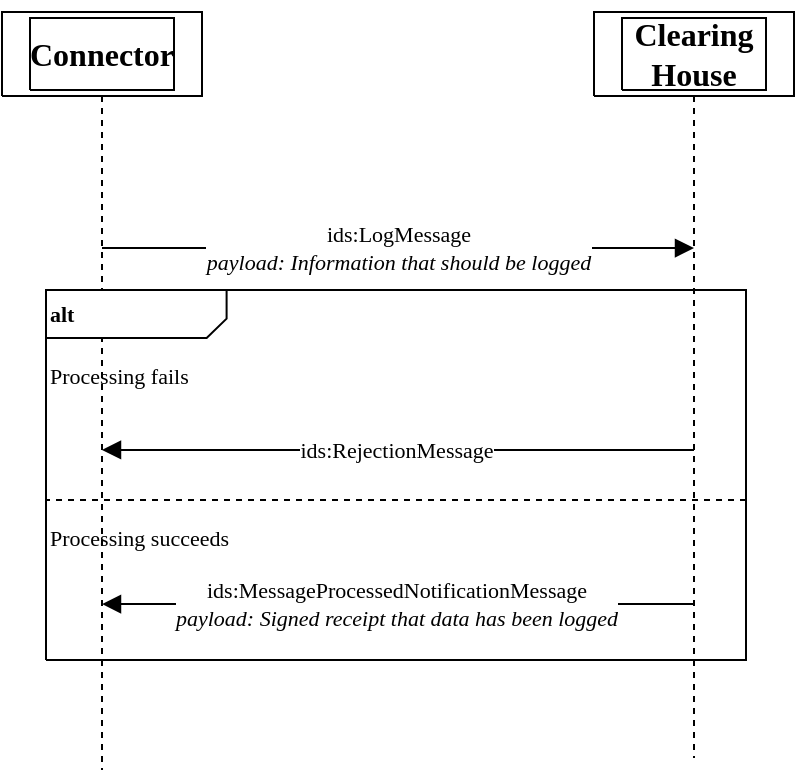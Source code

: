 <mxfile version="15.5.2"><diagram name="Zeichenblatt-1" id="Zeichenblatt-1"><mxGraphModel dx="941" dy="566" grid="1" gridSize="10" guides="1" tooltips="1" connect="1" arrows="1" fold="1" page="1" pageScale="1" pageWidth="827" pageHeight="1169" math="0" shadow="0"><root><mxCell id="0"/><mxCell id="1" value="Verbinder" parent="0"/><mxCell id="2" style="vsdxID=1000;fillColor=#FFFFFF;gradientColor=none;shape=stencil(nZBLDoAgDERP0z3SIyjew0SURgSD+Lu9kMZoXLhwN9O+tukAlrNpJg1SzDH4QW/URgNYgZTkjA4UkwJUgGXng+6DX1zLfmoymdXo17xh5zmRJ6Q42BWCfc2oJfdAr+Yv+AP9Cb7OJ3H/2JG1HNGz/84klThPVCc=);labelBackgroundColor=none;rounded=0;html=1;whiteSpace=wrap;" parent="1" vertex="1"><mxGeometry x="168" y="141" width="100" height="42" as="geometry"/></mxCell><mxCell id="3" style="vsdxID=1001;fillColor=#FFFFFF;gradientColor=none;shape=stencil(nZBLDoAgDERP0z3SIyjew0SURgSD+Lu9kMZoXLhwN9O+tukAlrNpJg1SzDH4QW/URgNYgZTkjA4UkwJUgGXng+6DX1zLfmoymdXo17xh5zmRJ6Q42BWCfc2oJfdAr+Yv+AP9Cb7OJ3H/2JG1HNGz/84klThPVCc=);labelBackgroundColor=none;rounded=0;html=1;whiteSpace=wrap;" parent="2" vertex="1"><mxGeometry x="14" y="3" width="72" height="36" as="geometry"/></mxCell><mxCell id="4" style="vsdxID=1002;fillColor=#FFFFFF;gradientColor=none;shape=stencil(1VFBDsIgEHwNRxKE+IJa/7GxSyFiaRa07e+FLImtB+/eZnZmdgkjTJcczCi0SpniHRc/ZCfMRWjtJ4fkc0HC9MJ0NhKOFJ/TwHyG6qzoEV91w8q5s6oRrTamJ8X8yl6gW9GoeZuVtgP9vUitElafJMUM2cfpEA1AI8pyRNoAYwuylBbEeTf+h2cV8Plm60Pglvb6dy1lxJWa/g0=);labelBackgroundColor=none;rounded=0;html=1;whiteSpace=wrap;" parent="2" vertex="1"><mxGeometry x="38" y="-5" width="24" height="1" as="geometry"/></mxCell><mxCell id="5" style="vsdxID=1004;edgeStyle=none;dashed=1;startArrow=none;endArrow=none;startSize=5;endSize=5;spacingTop=0;spacingBottom=0;spacingLeft=0;spacingRight=0;verticalAlign=middle;html=1;labelBackgroundColor=#ffffff;rounded=0;" parent="2" edge="1"><mxGeometry relative="1" as="geometry"><Array as="points"/><mxPoint x="50" y="42" as="sourcePoint"/><mxPoint x="50" y="379" as="targetPoint"/></mxGeometry></mxCell><mxCell id="6" value="&lt;font style=&quot;font-size: 16px ; font-family: &amp;#34;calibri&amp;#34; ; color: #000000 ; direction: ltr ; letter-spacing: 0px ; line-height: 120% ; opacity: 1&quot;&gt;&lt;b&gt;Connector&lt;br&gt;&lt;/b&gt;&lt;/font&gt;" style="text;vsdxID=1000;fillColor=none;gradientColor=none;labelBackgroundColor=none;rounded=0;html=1;whiteSpace=wrap;verticalAlign=middle;align=center;strokeColor=none;;html=1;" parent="2" vertex="1"><mxGeometry width="100.15" height="42" as="geometry"/></mxCell><mxCell id="7" style="vsdxID=1005;shape=stencil(nZBLDoAgDERP0z3SIyjew0SURgSD+Lu9kMZoXLhwN9O+tukAlrNpJg1SzDH4QW/URgNYgZTkjA4UkwJUgGXng+6DX1zLfmoymdXo17xh5zmRJ6Q42BWCfc2oJfdAr+Yv+AP9Cb7OJ3H/2JG1HNGz/84klThPVCc=);labelBackgroundColor=none;rounded=0;html=1;whiteSpace=wrap;strokeColor=default;" parent="1" vertex="1"><mxGeometry x="464" y="141" width="100" height="42" as="geometry"/></mxCell><mxCell id="8" style="vsdxID=1006;fillColor=#FFFFFF;gradientColor=none;shape=stencil(nZBLDoAgDERP0z3SIyjew0SURgSD+Lu9kMZoXLhwN9O+tukAlrNpJg1SzDH4QW/URgNYgZTkjA4UkwJUgGXng+6DX1zLfmoymdXo17xh5zmRJ6Q42BWCfc2oJfdAr+Yv+AP9Cb7OJ3H/2JG1HNGz/84klThPVCc=);labelBackgroundColor=none;rounded=0;html=1;whiteSpace=wrap;" parent="7" vertex="1"><mxGeometry x="14" y="3" width="72" height="36" as="geometry"/></mxCell><mxCell id="9" style="vsdxID=1007;fillColor=#FFFFFF;gradientColor=none;shape=stencil(1VFBDsIgEHwNRxKE+IJa/7GxSyFiaRa07e+FLImtB+/eZnZmdgkjTJcczCi0SpniHRc/ZCfMRWjtJ4fkc0HC9MJ0NhKOFJ/TwHyG6qzoEV91w8q5s6oRrTamJ8X8yl6gW9GoeZuVtgP9vUitElafJMUM2cfpEA1AI8pyRNoAYwuylBbEeTf+h2cV8Plm60Pglvb6dy1lxJWa/g0=);labelBackgroundColor=none;rounded=0;html=1;whiteSpace=wrap;" parent="7" vertex="1"><mxGeometry x="38" y="-5" width="24" height="1" as="geometry"/></mxCell><mxCell id="10" style="vsdxID=1009;edgeStyle=none;dashed=1;startArrow=none;endArrow=none;startSize=5;endSize=5;spacingTop=0;spacingBottom=0;spacingLeft=0;spacingRight=0;verticalAlign=middle;html=1;labelBackgroundColor=#ffffff;rounded=0;" parent="7" edge="1"><mxGeometry relative="1" as="geometry"><Array as="points"/><mxPoint x="50" y="42" as="sourcePoint"/><mxPoint x="50" y="373" as="targetPoint"/></mxGeometry></mxCell><mxCell id="11" value="&lt;font style=&quot;font-size: 16px ; font-family: &amp;#34;calibri&amp;#34; ; color: #000000 ; direction: ltr ; letter-spacing: 0px ; line-height: 120% ; opacity: 1&quot;&gt;&lt;b&gt;Clearing House&lt;br&gt;&lt;/b&gt;&lt;/font&gt;" style="text;vsdxID=1005;fillColor=none;gradientColor=none;labelBackgroundColor=none;rounded=0;html=1;whiteSpace=wrap;verticalAlign=middle;align=center;strokeColor=none;;html=1;" parent="7" vertex="1"><mxGeometry width="100.15" height="42" as="geometry"/></mxCell><mxCell id="12" style="vsdxID=1027;fillColor=#FFFFFF;gradientColor=none;fillOpacity=0;shape=stencil(nZBLDoAgDERP0z3SIyjew0SURgSD+Lu9kMZoXLhwN9O+tukAlrNpJg1SzDH4QW/URgNYgZTkjA4UkwJUgGXng+6DX1zLfmoymdXo17xh5zmRJ6Q42BWCfc2oJfdAr+Yv+AP9Cb7OJ3H/2JG1HNGz/84klThPVCc=);labelBackgroundColor=none;rounded=0;html=1;whiteSpace=wrap;" parent="1" vertex="1"><mxGeometry x="190" y="280" width="350" height="185" as="geometry"/></mxCell><mxCell id="13" value="&lt;p style=&quot;align:left;margin-left:0;margin-right:0;margin-top:0px;margin-bottom:0px;text-indent:0;valign:middle;direction:ltr;&quot;&gt;&lt;font style=&quot;font-size:11px;font-family:Calibri;color:#000000;direction:ltr;letter-spacing:0px;line-height:120%;opacity:1&quot;&gt;&lt;b&gt;alt&lt;br/&gt;&lt;/b&gt;&lt;/font&gt;&lt;/p&gt;" style="verticalAlign=middle;align=left;vsdxID=1028;fillColor=#ffffff;gradientColor=none;shape=stencil(UzV2Ls5ILEhVNTIoLinKz04tz0wpyVA1dlE1MsrMy0gtyiwBslSNXVWNndPyi1LTi/JL81Ig/IJEkEoQKze/DGRCBUSfAUiHkUElhGdoAOG7QZTmZOYhKTUy0rM0JUG5qZ4FimpTSz1zExLU4zHbgDyFaO4FMhDBkpaZkwMJVWR59GAECkGiwNgVAA==);labelBackgroundColor=none;rounded=0;html=1;whiteSpace=wrap;" parent="12" vertex="1"><mxGeometry width="350" height="24" as="geometry"/></mxCell><mxCell id="14" value="&lt;font style=&quot;font-size: 11px ; font-family: &amp;#34;calibri&amp;#34; ; color: #000000 ; direction: ltr ; letter-spacing: 0px ; line-height: 120% ; opacity: 1&quot;&gt;Processing succeeds&lt;br&gt;&lt;br&gt;&lt;br&gt;&lt;br&gt;&lt;/font&gt;" style="verticalAlign=middle;align=left;vsdxID=1029;fillColor=none;gradientColor=none;shape=stencil(nVBbDsIgEDzN/iN7BKz3aALIRgoE8HV7IRvT2igf/s3szL4GUBU3JwNSlJrjxdxJVwd4BCkpOJOpNgQ4ASobsznneA2aeZq7s6Ml3vqEB/eJ3iHFk9lBMD99s77Fv8wfVk/h5wmDmcP1Daw/WvKeI9rq+0xaifPE6QU=);dashed=1;labelBackgroundColor=none;rounded=0;html=1;whiteSpace=wrap;" parent="1" vertex="1"><mxGeometry x="190" y="385" width="350" height="80" as="geometry"/></mxCell><mxCell id="15" value="&lt;font style=&quot;font-size: 11px ; font-family: &amp;#34;calibri&amp;#34; ; color: #000000 ; direction: ltr ; letter-spacing: 0px ; line-height: 120% ; opacity: 1&quot;&gt;Processing fails&lt;br&gt;&lt;br&gt;&lt;br&gt;&lt;br&gt;&lt;/font&gt;" style="verticalAlign=middle;align=left;vsdxID=1030;fillColor=none;gradientColor=none;dashed=1;labelBackgroundColor=none;rounded=0;html=1;strokeColor=none;whiteSpace=wrap;" parent="1" vertex="1"><mxGeometry x="190" y="304" width="350" height="80" as="geometry"/></mxCell><mxCell id="16" value="&lt;font style=&quot;font-size:11px;font-family:Calibri;color:#000000;direction:ltr;letter-spacing:0px;line-height:120%;opacity:1&quot;&gt;ids:RejectionMessage&lt;br/&gt;&lt;/font&gt;" style="vsdxID=1031;edgeStyle=none;startArrow=none;endArrow=block;startSize=2;endSize=7;spacingTop=0;spacingBottom=0;spacingLeft=0;spacingRight=0;verticalAlign=middle;html=1;labelBackgroundColor=#ffffff;rounded=0;align=center;exitX=0.5;exitY=5.214;exitDx=0;exitDy=0;exitPerimeter=0;entryX=0.5;entryY=5.214;entryDx=0;entryDy=0;entryPerimeter=0;" parent="1" source="7" target="2" edge="1"><mxGeometry relative="1" as="geometry"><mxPoint x="-1" as="offset"/><Array as="points"/></mxGeometry></mxCell><mxCell id="17" value="&lt;font style=&quot;font-size: 11px ; font-family: &amp;#34;calibri&amp;#34; ; color: #000000 ; direction: ltr ; letter-spacing: 0px ; line-height: 120% ; opacity: 1&quot;&gt;ids:MessageProcessedNotificationMessage&lt;br&gt;&lt;/font&gt;&lt;font style=&quot;font-size: 11px ; font-family: &amp;#34;themed&amp;#34; ; color: #000000 ; direction: ltr ; letter-spacing: 0px ; line-height: 120% ; opacity: 1&quot;&gt;&lt;i&gt;payload: Signed receipt that data has been logged&lt;/i&gt;&lt;/font&gt;&lt;font style=&quot;font-size: 11px ; font-family: &amp;#34;themed&amp;#34; ; color: #000000 ; direction: ltr ; letter-spacing: 0px ; line-height: 120% ; opacity: 1&quot;&gt;&lt;br&gt;&lt;/font&gt;" style="vsdxID=1012;edgeStyle=none;startArrow=none;endArrow=block;startSize=2;endSize=7;spacingTop=0;spacingBottom=0;spacingLeft=0;spacingRight=0;verticalAlign=middle;html=1;labelBackgroundColor=#ffffff;rounded=0;align=center;exitX=0.5;exitY=7.048;exitDx=0;exitDy=0;exitPerimeter=0;entryX=0.5;entryY=7.048;entryDx=0;entryDy=0;entryPerimeter=0;" parent="1" source="7" target="2" edge="1"><mxGeometry relative="1" as="geometry"><mxPoint x="-1" as="offset"/><Array as="points"/></mxGeometry></mxCell><mxCell id="18" value="&lt;font style=&quot;font-size: 11px ; font-family: &amp;#34;calibri&amp;#34; ; color: #000000 ; direction: ltr ; letter-spacing: 0px ; line-height: 120% ; opacity: 1&quot;&gt;ids:LogMessage&lt;br&gt;&lt;i style=&quot;font-family: &amp;#34;themed&amp;#34;&quot;&gt;payload: Information that should be logged&lt;/i&gt;&lt;br&gt;&lt;/font&gt;" style="vsdxID=1010;edgeStyle=none;startArrow=none;endArrow=block;startSize=2;endSize=7;spacingTop=0;spacingBottom=0;spacingLeft=0;spacingRight=0;verticalAlign=middle;html=1;labelBackgroundColor=#ffffff;rounded=0;align=center;exitX=0.5;exitY=2.81;exitDx=0;exitDy=0;exitPerimeter=0;entryX=0.5;entryY=2.81;entryDx=0;entryDy=0;entryPerimeter=0;" parent="1" source="2" target="7" edge="1"><mxGeometry relative="1" as="geometry"><mxPoint as="offset"/><Array as="points"/></mxGeometry></mxCell></root></mxGraphModel></diagram></mxfile>